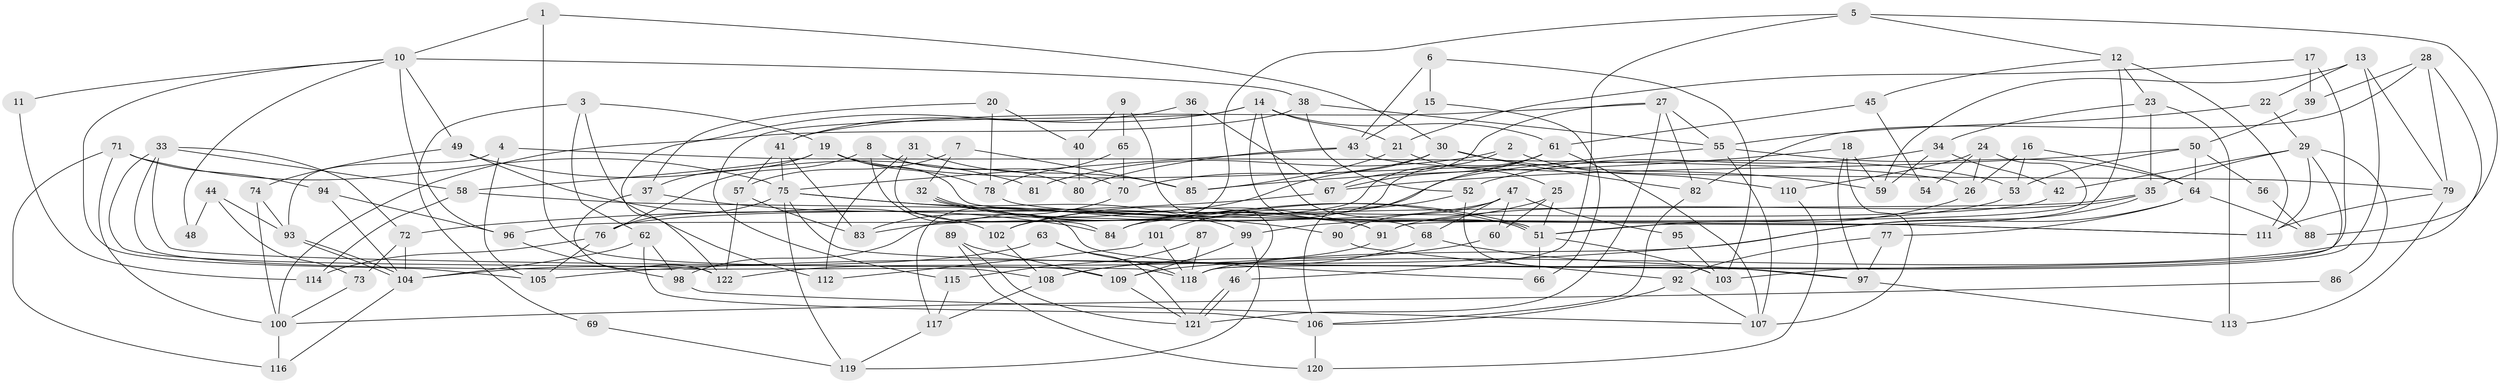 // coarse degree distribution, {3: 0.21794871794871795, 4: 0.19230769230769232, 5: 0.14102564102564102, 7: 0.15384615384615385, 6: 0.14102564102564102, 2: 0.0641025641025641, 9: 0.05128205128205128, 8: 0.038461538461538464}
// Generated by graph-tools (version 1.1) at 2025/41/03/06/25 10:41:56]
// undirected, 122 vertices, 244 edges
graph export_dot {
graph [start="1"]
  node [color=gray90,style=filled];
  1;
  2;
  3;
  4;
  5;
  6;
  7;
  8;
  9;
  10;
  11;
  12;
  13;
  14;
  15;
  16;
  17;
  18;
  19;
  20;
  21;
  22;
  23;
  24;
  25;
  26;
  27;
  28;
  29;
  30;
  31;
  32;
  33;
  34;
  35;
  36;
  37;
  38;
  39;
  40;
  41;
  42;
  43;
  44;
  45;
  46;
  47;
  48;
  49;
  50;
  51;
  52;
  53;
  54;
  55;
  56;
  57;
  58;
  59;
  60;
  61;
  62;
  63;
  64;
  65;
  66;
  67;
  68;
  69;
  70;
  71;
  72;
  73;
  74;
  75;
  76;
  77;
  78;
  79;
  80;
  81;
  82;
  83;
  84;
  85;
  86;
  87;
  88;
  89;
  90;
  91;
  92;
  93;
  94;
  95;
  96;
  97;
  98;
  99;
  100;
  101;
  102;
  103;
  104;
  105;
  106;
  107;
  108;
  109;
  110;
  111;
  112;
  113;
  114;
  115;
  116;
  117;
  118;
  119;
  120;
  121;
  122;
  1 -- 109;
  1 -- 30;
  1 -- 10;
  2 -- 110;
  2 -- 96;
  2 -- 81;
  3 -- 19;
  3 -- 62;
  3 -- 69;
  3 -- 112;
  4 -- 105;
  4 -- 93;
  4 -- 26;
  5 -- 117;
  5 -- 12;
  5 -- 46;
  5 -- 88;
  6 -- 103;
  6 -- 43;
  6 -- 15;
  7 -- 85;
  7 -- 32;
  7 -- 57;
  8 -- 76;
  8 -- 80;
  8 -- 66;
  8 -- 70;
  9 -- 46;
  9 -- 65;
  9 -- 40;
  10 -- 96;
  10 -- 11;
  10 -- 38;
  10 -- 48;
  10 -- 49;
  10 -- 105;
  11 -- 114;
  12 -- 111;
  12 -- 51;
  12 -- 23;
  12 -- 45;
  13 -- 79;
  13 -- 118;
  13 -- 22;
  13 -- 59;
  14 -- 51;
  14 -- 122;
  14 -- 21;
  14 -- 61;
  14 -- 68;
  14 -- 115;
  15 -- 66;
  15 -- 43;
  16 -- 53;
  16 -- 26;
  16 -- 64;
  17 -- 118;
  17 -- 21;
  17 -- 39;
  18 -- 107;
  18 -- 97;
  18 -- 59;
  18 -- 85;
  19 -- 58;
  19 -- 111;
  19 -- 37;
  19 -- 53;
  19 -- 78;
  20 -- 78;
  20 -- 37;
  20 -- 40;
  21 -- 85;
  21 -- 25;
  22 -- 29;
  22 -- 55;
  23 -- 113;
  23 -- 34;
  23 -- 35;
  24 -- 26;
  24 -- 91;
  24 -- 54;
  24 -- 110;
  25 -- 102;
  25 -- 51;
  25 -- 60;
  26 -- 51;
  27 -- 55;
  27 -- 67;
  27 -- 41;
  27 -- 82;
  27 -- 121;
  28 -- 109;
  28 -- 82;
  28 -- 39;
  28 -- 79;
  29 -- 103;
  29 -- 35;
  29 -- 42;
  29 -- 86;
  29 -- 111;
  30 -- 59;
  30 -- 70;
  30 -- 82;
  30 -- 102;
  31 -- 112;
  31 -- 84;
  31 -- 85;
  32 -- 51;
  32 -- 51;
  32 -- 91;
  33 -- 122;
  33 -- 72;
  33 -- 58;
  33 -- 108;
  33 -- 118;
  34 -- 59;
  34 -- 42;
  34 -- 52;
  35 -- 118;
  35 -- 84;
  35 -- 91;
  36 -- 85;
  36 -- 41;
  36 -- 67;
  37 -- 84;
  37 -- 122;
  38 -- 55;
  38 -- 52;
  38 -- 100;
  39 -- 50;
  40 -- 80;
  41 -- 83;
  41 -- 57;
  41 -- 75;
  42 -- 76;
  43 -- 75;
  43 -- 79;
  43 -- 80;
  44 -- 73;
  44 -- 93;
  44 -- 48;
  45 -- 61;
  45 -- 54;
  46 -- 121;
  46 -- 121;
  47 -- 68;
  47 -- 90;
  47 -- 60;
  47 -- 83;
  47 -- 95;
  49 -- 102;
  49 -- 74;
  49 -- 81;
  50 -- 67;
  50 -- 53;
  50 -- 56;
  50 -- 64;
  51 -- 66;
  51 -- 103;
  52 -- 101;
  52 -- 103;
  53 -- 99;
  55 -- 64;
  55 -- 84;
  55 -- 107;
  56 -- 88;
  57 -- 83;
  57 -- 122;
  58 -- 91;
  58 -- 114;
  60 -- 108;
  61 -- 107;
  61 -- 67;
  61 -- 98;
  61 -- 106;
  62 -- 106;
  62 -- 98;
  62 -- 104;
  63 -- 121;
  63 -- 104;
  63 -- 118;
  64 -- 77;
  64 -- 88;
  64 -- 105;
  65 -- 78;
  65 -- 70;
  67 -- 72;
  68 -- 108;
  68 -- 97;
  69 -- 119;
  70 -- 83;
  71 -- 75;
  71 -- 116;
  71 -- 94;
  71 -- 100;
  72 -- 104;
  72 -- 73;
  73 -- 100;
  74 -- 100;
  74 -- 93;
  75 -- 76;
  75 -- 90;
  75 -- 97;
  75 -- 99;
  75 -- 119;
  76 -- 105;
  76 -- 114;
  77 -- 97;
  77 -- 92;
  78 -- 111;
  79 -- 111;
  79 -- 113;
  82 -- 106;
  86 -- 100;
  87 -- 118;
  87 -- 115;
  89 -- 121;
  89 -- 109;
  89 -- 120;
  90 -- 92;
  91 -- 122;
  92 -- 106;
  92 -- 107;
  93 -- 104;
  93 -- 104;
  94 -- 104;
  94 -- 96;
  95 -- 103;
  96 -- 98;
  97 -- 113;
  98 -- 107;
  99 -- 109;
  99 -- 119;
  100 -- 116;
  101 -- 118;
  101 -- 112;
  102 -- 108;
  104 -- 116;
  106 -- 120;
  108 -- 117;
  109 -- 121;
  110 -- 120;
  115 -- 117;
  117 -- 119;
}
